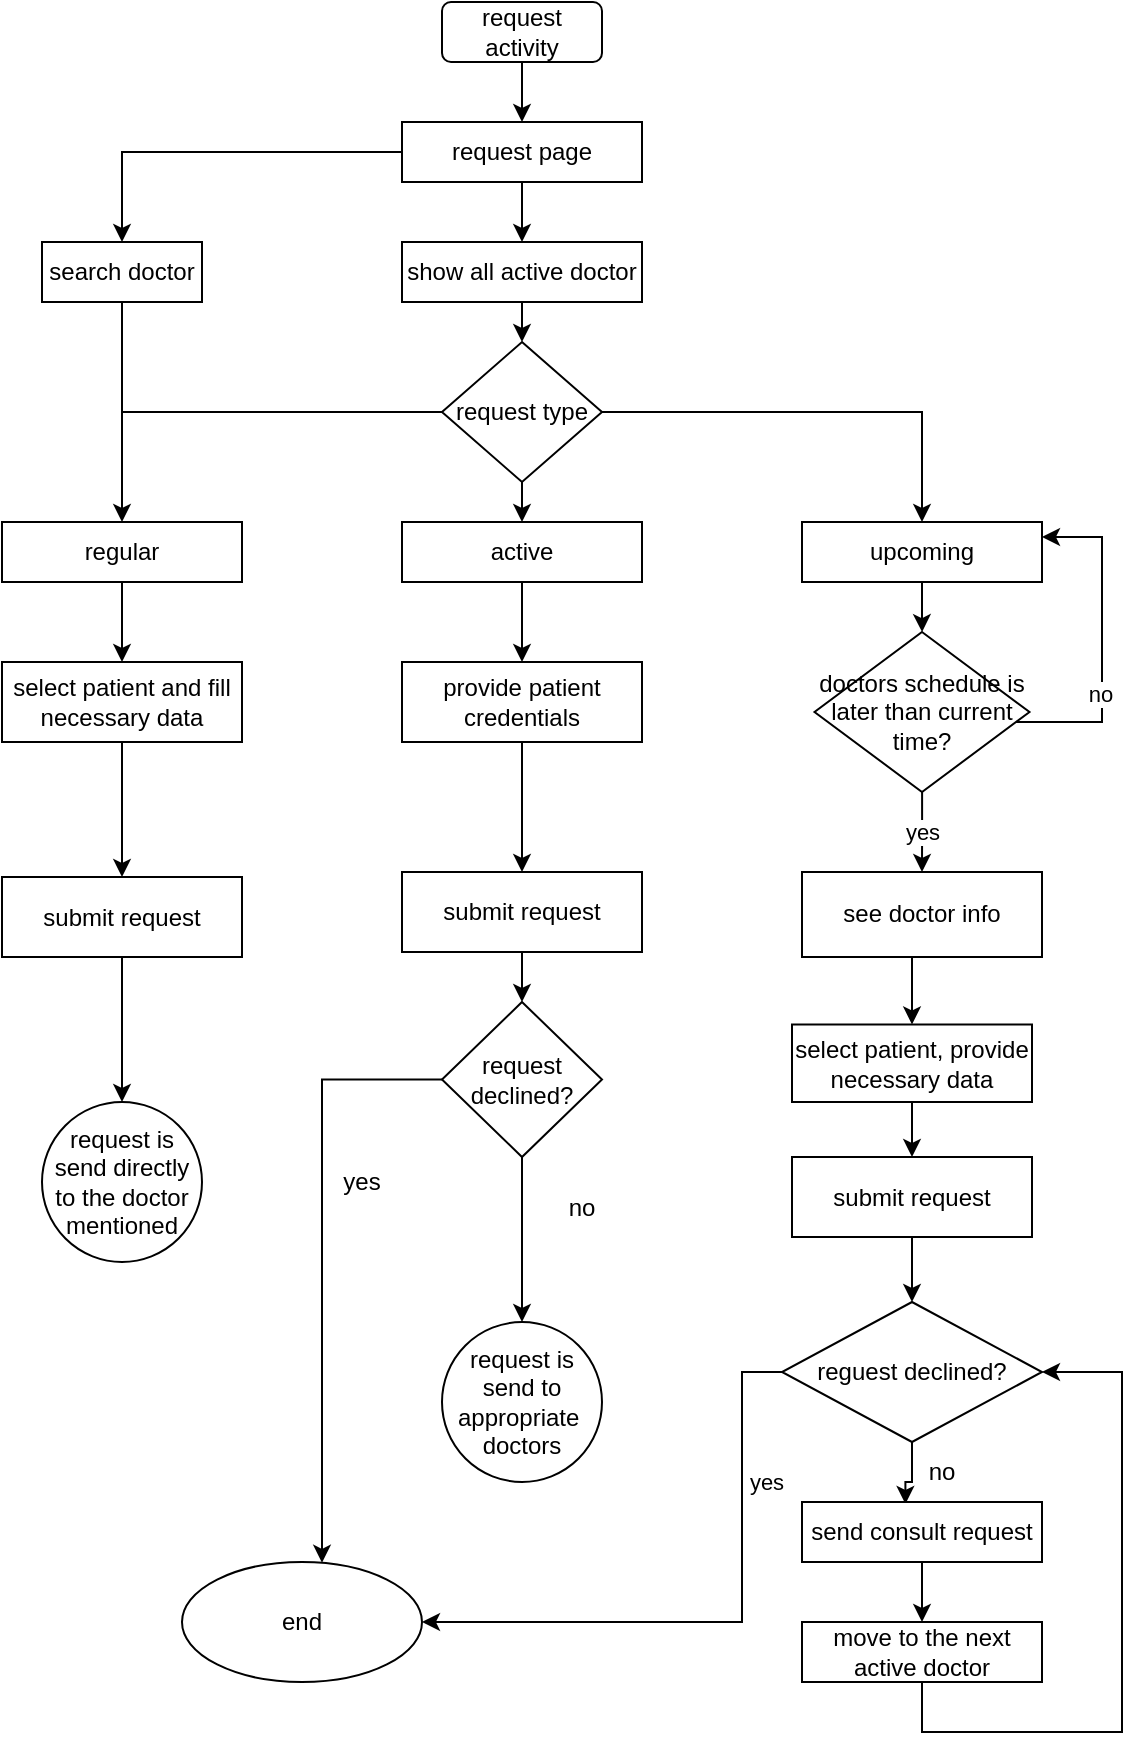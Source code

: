 <mxfile version="21.1.1" type="github">
  <diagram id="C5RBs43oDa-KdzZeNtuy" name="Page-1">
    <mxGraphModel dx="1674" dy="704" grid="1" gridSize="10" guides="1" tooltips="1" connect="1" arrows="1" fold="1" page="1" pageScale="1" pageWidth="827" pageHeight="1169" math="0" shadow="0">
      <root>
        <mxCell id="WIyWlLk6GJQsqaUBKTNV-0" />
        <mxCell id="WIyWlLk6GJQsqaUBKTNV-1" parent="WIyWlLk6GJQsqaUBKTNV-0" />
        <mxCell id="nQeolu39O7KRunp5My-d-2" value="" style="edgeStyle=orthogonalEdgeStyle;rounded=0;orthogonalLoop=1;jettySize=auto;html=1;" parent="WIyWlLk6GJQsqaUBKTNV-1" source="nQeolu39O7KRunp5My-d-0" target="nQeolu39O7KRunp5My-d-1" edge="1">
          <mxGeometry relative="1" as="geometry" />
        </mxCell>
        <mxCell id="nQeolu39O7KRunp5My-d-0" value="request activity" style="rounded=1;whiteSpace=wrap;html=1;" parent="WIyWlLk6GJQsqaUBKTNV-1" vertex="1">
          <mxGeometry x="380" y="100" width="80" height="30" as="geometry" />
        </mxCell>
        <mxCell id="nQeolu39O7KRunp5My-d-9" style="edgeStyle=orthogonalEdgeStyle;rounded=0;orthogonalLoop=1;jettySize=auto;html=1;exitX=0.5;exitY=1;exitDx=0;exitDy=0;entryX=0.5;entryY=0;entryDx=0;entryDy=0;" parent="WIyWlLk6GJQsqaUBKTNV-1" source="nQeolu39O7KRunp5My-d-1" target="nQeolu39O7KRunp5My-d-3" edge="1">
          <mxGeometry relative="1" as="geometry" />
        </mxCell>
        <mxCell id="nQeolu39O7KRunp5My-d-18" style="edgeStyle=orthogonalEdgeStyle;rounded=0;orthogonalLoop=1;jettySize=auto;html=1;entryX=0.5;entryY=0;entryDx=0;entryDy=0;" parent="WIyWlLk6GJQsqaUBKTNV-1" source="nQeolu39O7KRunp5My-d-1" target="nQeolu39O7KRunp5My-d-17" edge="1">
          <mxGeometry relative="1" as="geometry" />
        </mxCell>
        <mxCell id="nQeolu39O7KRunp5My-d-1" value="request page" style="rounded=0;whiteSpace=wrap;html=1;" parent="WIyWlLk6GJQsqaUBKTNV-1" vertex="1">
          <mxGeometry x="360" y="160" width="120" height="30" as="geometry" />
        </mxCell>
        <mxCell id="nQeolu39O7KRunp5My-d-10" style="edgeStyle=orthogonalEdgeStyle;rounded=0;orthogonalLoop=1;jettySize=auto;html=1;exitX=0.5;exitY=1;exitDx=0;exitDy=0;entryX=0.5;entryY=0;entryDx=0;entryDy=0;" parent="WIyWlLk6GJQsqaUBKTNV-1" source="nQeolu39O7KRunp5My-d-3" target="nQeolu39O7KRunp5My-d-5" edge="1">
          <mxGeometry relative="1" as="geometry" />
        </mxCell>
        <mxCell id="nQeolu39O7KRunp5My-d-3" value="show all active doctor" style="rounded=0;whiteSpace=wrap;html=1;" parent="WIyWlLk6GJQsqaUBKTNV-1" vertex="1">
          <mxGeometry x="360" y="220" width="120" height="30" as="geometry" />
        </mxCell>
        <mxCell id="nQeolu39O7KRunp5My-d-16" value="" style="edgeStyle=orthogonalEdgeStyle;rounded=0;orthogonalLoop=1;jettySize=auto;html=1;" parent="WIyWlLk6GJQsqaUBKTNV-1" source="nQeolu39O7KRunp5My-d-4" target="nQeolu39O7KRunp5My-d-15" edge="1">
          <mxGeometry relative="1" as="geometry" />
        </mxCell>
        <mxCell id="nQeolu39O7KRunp5My-d-4" value="active" style="rounded=0;whiteSpace=wrap;html=1;" parent="WIyWlLk6GJQsqaUBKTNV-1" vertex="1">
          <mxGeometry x="360" y="360" width="120" height="30" as="geometry" />
        </mxCell>
        <mxCell id="nQeolu39O7KRunp5My-d-11" style="edgeStyle=orthogonalEdgeStyle;rounded=0;orthogonalLoop=1;jettySize=auto;html=1;entryX=0.5;entryY=0;entryDx=0;entryDy=0;" parent="WIyWlLk6GJQsqaUBKTNV-1" source="nQeolu39O7KRunp5My-d-5" target="nQeolu39O7KRunp5My-d-6" edge="1">
          <mxGeometry relative="1" as="geometry" />
        </mxCell>
        <mxCell id="nQeolu39O7KRunp5My-d-13" style="edgeStyle=orthogonalEdgeStyle;rounded=0;orthogonalLoop=1;jettySize=auto;html=1;entryX=0.5;entryY=0;entryDx=0;entryDy=0;" parent="WIyWlLk6GJQsqaUBKTNV-1" source="nQeolu39O7KRunp5My-d-5" target="nQeolu39O7KRunp5My-d-7" edge="1">
          <mxGeometry relative="1" as="geometry">
            <Array as="points">
              <mxPoint x="220" y="305" />
            </Array>
          </mxGeometry>
        </mxCell>
        <mxCell id="nQeolu39O7KRunp5My-d-14" style="edgeStyle=orthogonalEdgeStyle;rounded=0;orthogonalLoop=1;jettySize=auto;html=1;exitX=0.5;exitY=1;exitDx=0;exitDy=0;entryX=0.5;entryY=0;entryDx=0;entryDy=0;" parent="WIyWlLk6GJQsqaUBKTNV-1" source="nQeolu39O7KRunp5My-d-5" target="nQeolu39O7KRunp5My-d-4" edge="1">
          <mxGeometry relative="1" as="geometry" />
        </mxCell>
        <mxCell id="nQeolu39O7KRunp5My-d-5" value="request type" style="rhombus;whiteSpace=wrap;html=1;" parent="WIyWlLk6GJQsqaUBKTNV-1" vertex="1">
          <mxGeometry x="380" y="270" width="80" height="70" as="geometry" />
        </mxCell>
        <mxCell id="nQeolu39O7KRunp5My-d-34" value="" style="edgeStyle=orthogonalEdgeStyle;rounded=0;orthogonalLoop=1;jettySize=auto;html=1;" parent="WIyWlLk6GJQsqaUBKTNV-1" source="nQeolu39O7KRunp5My-d-6" target="nQeolu39O7KRunp5My-d-33" edge="1">
          <mxGeometry relative="1" as="geometry" />
        </mxCell>
        <mxCell id="nQeolu39O7KRunp5My-d-6" value="upcoming" style="rounded=0;whiteSpace=wrap;html=1;" parent="WIyWlLk6GJQsqaUBKTNV-1" vertex="1">
          <mxGeometry x="560" y="360" width="120" height="30" as="geometry" />
        </mxCell>
        <mxCell id="nQeolu39O7KRunp5My-d-24" style="edgeStyle=orthogonalEdgeStyle;rounded=0;orthogonalLoop=1;jettySize=auto;html=1;entryX=0.5;entryY=0;entryDx=0;entryDy=0;" parent="WIyWlLk6GJQsqaUBKTNV-1" source="nQeolu39O7KRunp5My-d-7" target="nQeolu39O7KRunp5My-d-23" edge="1">
          <mxGeometry relative="1" as="geometry" />
        </mxCell>
        <mxCell id="nQeolu39O7KRunp5My-d-7" value="regular" style="rounded=0;whiteSpace=wrap;html=1;" parent="WIyWlLk6GJQsqaUBKTNV-1" vertex="1">
          <mxGeometry x="160" y="360" width="120" height="30" as="geometry" />
        </mxCell>
        <mxCell id="mFP7Qt5zHZabrtnTuGBO-2" style="edgeStyle=orthogonalEdgeStyle;rounded=0;orthogonalLoop=1;jettySize=auto;html=1;exitX=0.5;exitY=1;exitDx=0;exitDy=0;entryX=0.5;entryY=0;entryDx=0;entryDy=0;" parent="WIyWlLk6GJQsqaUBKTNV-1" source="nQeolu39O7KRunp5My-d-15" target="nQeolu39O7KRunp5My-d-29" edge="1">
          <mxGeometry relative="1" as="geometry" />
        </mxCell>
        <mxCell id="nQeolu39O7KRunp5My-d-15" value="provide patient credentials" style="rounded=0;whiteSpace=wrap;html=1;" parent="WIyWlLk6GJQsqaUBKTNV-1" vertex="1">
          <mxGeometry x="360" y="430" width="120" height="40" as="geometry" />
        </mxCell>
        <mxCell id="nQeolu39O7KRunp5My-d-17" value="search doctor" style="rounded=0;whiteSpace=wrap;html=1;" parent="WIyWlLk6GJQsqaUBKTNV-1" vertex="1">
          <mxGeometry x="180" y="220" width="80" height="30" as="geometry" />
        </mxCell>
        <mxCell id="nQeolu39O7KRunp5My-d-22" value="" style="endArrow=none;html=1;rounded=0;entryX=0.5;entryY=1;entryDx=0;entryDy=0;" parent="WIyWlLk6GJQsqaUBKTNV-1" target="nQeolu39O7KRunp5My-d-17" edge="1">
          <mxGeometry width="50" height="50" relative="1" as="geometry">
            <mxPoint x="220" y="340" as="sourcePoint" />
            <mxPoint x="220" y="290" as="targetPoint" />
          </mxGeometry>
        </mxCell>
        <mxCell id="nQeolu39O7KRunp5My-d-26" style="edgeStyle=orthogonalEdgeStyle;rounded=0;orthogonalLoop=1;jettySize=auto;html=1;entryX=0.5;entryY=0;entryDx=0;entryDy=0;" parent="WIyWlLk6GJQsqaUBKTNV-1" source="nQeolu39O7KRunp5My-d-23" target="nQeolu39O7KRunp5My-d-25" edge="1">
          <mxGeometry relative="1" as="geometry" />
        </mxCell>
        <mxCell id="nQeolu39O7KRunp5My-d-23" value="select patient and fill necessary data" style="rounded=0;whiteSpace=wrap;html=1;" parent="WIyWlLk6GJQsqaUBKTNV-1" vertex="1">
          <mxGeometry x="160" y="430" width="120" height="40" as="geometry" />
        </mxCell>
        <mxCell id="nQeolu39O7KRunp5My-d-28" style="edgeStyle=orthogonalEdgeStyle;rounded=0;orthogonalLoop=1;jettySize=auto;html=1;entryX=0.5;entryY=0;entryDx=0;entryDy=0;" parent="WIyWlLk6GJQsqaUBKTNV-1" source="nQeolu39O7KRunp5My-d-25" target="nQeolu39O7KRunp5My-d-27" edge="1">
          <mxGeometry relative="1" as="geometry" />
        </mxCell>
        <mxCell id="nQeolu39O7KRunp5My-d-25" value="submit request" style="rounded=0;whiteSpace=wrap;html=1;" parent="WIyWlLk6GJQsqaUBKTNV-1" vertex="1">
          <mxGeometry x="160" y="537.5" width="120" height="40" as="geometry" />
        </mxCell>
        <mxCell id="nQeolu39O7KRunp5My-d-27" value="request is send directly to the doctor mentioned" style="ellipse;whiteSpace=wrap;html=1;aspect=fixed;" parent="WIyWlLk6GJQsqaUBKTNV-1" vertex="1">
          <mxGeometry x="180" y="650" width="80" height="80" as="geometry" />
        </mxCell>
        <mxCell id="mFP7Qt5zHZabrtnTuGBO-3" style="edgeStyle=orthogonalEdgeStyle;rounded=0;orthogonalLoop=1;jettySize=auto;html=1;" parent="WIyWlLk6GJQsqaUBKTNV-1" source="nQeolu39O7KRunp5My-d-29" target="mFP7Qt5zHZabrtnTuGBO-0" edge="1">
          <mxGeometry relative="1" as="geometry" />
        </mxCell>
        <mxCell id="nQeolu39O7KRunp5My-d-29" value="submit request" style="rounded=0;whiteSpace=wrap;html=1;" parent="WIyWlLk6GJQsqaUBKTNV-1" vertex="1">
          <mxGeometry x="360" y="535" width="120" height="40" as="geometry" />
        </mxCell>
        <mxCell id="nQeolu39O7KRunp5My-d-30" value="request is send to appropriate&amp;nbsp; doctors" style="ellipse;whiteSpace=wrap;html=1;aspect=fixed;" parent="WIyWlLk6GJQsqaUBKTNV-1" vertex="1">
          <mxGeometry x="380" y="760" width="80" height="80" as="geometry" />
        </mxCell>
        <mxCell id="nQeolu39O7KRunp5My-d-36" style="edgeStyle=orthogonalEdgeStyle;rounded=0;orthogonalLoop=1;jettySize=auto;html=1;entryX=1;entryY=0.25;entryDx=0;entryDy=0;" parent="WIyWlLk6GJQsqaUBKTNV-1" source="nQeolu39O7KRunp5My-d-33" target="nQeolu39O7KRunp5My-d-6" edge="1">
          <mxGeometry relative="1" as="geometry">
            <mxPoint x="720" y="400" as="targetPoint" />
            <Array as="points">
              <mxPoint x="710" y="460" />
              <mxPoint x="710" y="368" />
            </Array>
          </mxGeometry>
        </mxCell>
        <mxCell id="nQeolu39O7KRunp5My-d-40" value="no" style="edgeLabel;html=1;align=center;verticalAlign=middle;resizable=0;points=[];" parent="nQeolu39O7KRunp5My-d-36" vertex="1" connectable="0">
          <mxGeometry x="-0.304" y="1" relative="1" as="geometry">
            <mxPoint as="offset" />
          </mxGeometry>
        </mxCell>
        <mxCell id="nQeolu39O7KRunp5My-d-41" value="yes" style="edgeStyle=orthogonalEdgeStyle;rounded=0;orthogonalLoop=1;jettySize=auto;html=1;" parent="WIyWlLk6GJQsqaUBKTNV-1" source="nQeolu39O7KRunp5My-d-33" target="nQeolu39O7KRunp5My-d-38" edge="1">
          <mxGeometry relative="1" as="geometry" />
        </mxCell>
        <mxCell id="nQeolu39O7KRunp5My-d-33" value="doctors schedule is later than current time?" style="rhombus;whiteSpace=wrap;html=1;" parent="WIyWlLk6GJQsqaUBKTNV-1" vertex="1">
          <mxGeometry x="566.25" y="415" width="107.5" height="80" as="geometry" />
        </mxCell>
        <mxCell id="nQeolu39O7KRunp5My-d-43" style="edgeStyle=orthogonalEdgeStyle;rounded=0;orthogonalLoop=1;jettySize=auto;html=1;exitX=0.5;exitY=1;exitDx=0;exitDy=0;entryX=0.5;entryY=0;entryDx=0;entryDy=0;" parent="WIyWlLk6GJQsqaUBKTNV-1" source="nQeolu39O7KRunp5My-d-38" target="nQeolu39O7KRunp5My-d-42" edge="1">
          <mxGeometry relative="1" as="geometry" />
        </mxCell>
        <mxCell id="nQeolu39O7KRunp5My-d-38" value="see doctor info" style="rounded=0;whiteSpace=wrap;html=1;" parent="WIyWlLk6GJQsqaUBKTNV-1" vertex="1">
          <mxGeometry x="560" y="535" width="120" height="42.5" as="geometry" />
        </mxCell>
        <mxCell id="nQeolu39O7KRunp5My-d-46" value="" style="edgeStyle=orthogonalEdgeStyle;rounded=0;orthogonalLoop=1;jettySize=auto;html=1;" parent="WIyWlLk6GJQsqaUBKTNV-1" source="nQeolu39O7KRunp5My-d-42" target="nQeolu39O7KRunp5My-d-44" edge="1">
          <mxGeometry relative="1" as="geometry" />
        </mxCell>
        <mxCell id="nQeolu39O7KRunp5My-d-42" value="select patient, provide necessary data" style="rounded=0;whiteSpace=wrap;html=1;" parent="WIyWlLk6GJQsqaUBKTNV-1" vertex="1">
          <mxGeometry x="555" y="611.25" width="120" height="38.75" as="geometry" />
        </mxCell>
        <mxCell id="mFP7Qt5zHZabrtnTuGBO-25" style="edgeStyle=orthogonalEdgeStyle;rounded=0;orthogonalLoop=1;jettySize=auto;html=1;entryX=0.5;entryY=0;entryDx=0;entryDy=0;" parent="WIyWlLk6GJQsqaUBKTNV-1" source="nQeolu39O7KRunp5My-d-44" target="mFP7Qt5zHZabrtnTuGBO-18" edge="1">
          <mxGeometry relative="1" as="geometry" />
        </mxCell>
        <mxCell id="nQeolu39O7KRunp5My-d-44" value="submit request" style="rounded=0;whiteSpace=wrap;html=1;" parent="WIyWlLk6GJQsqaUBKTNV-1" vertex="1">
          <mxGeometry x="555" y="677.5" width="120" height="40" as="geometry" />
        </mxCell>
        <mxCell id="mFP7Qt5zHZabrtnTuGBO-14" style="edgeStyle=orthogonalEdgeStyle;rounded=0;orthogonalLoop=1;jettySize=auto;html=1;exitX=0.5;exitY=1;exitDx=0;exitDy=0;entryX=0.5;entryY=0;entryDx=0;entryDy=0;" parent="WIyWlLk6GJQsqaUBKTNV-1" source="mFP7Qt5zHZabrtnTuGBO-0" target="nQeolu39O7KRunp5My-d-30" edge="1">
          <mxGeometry relative="1" as="geometry">
            <Array as="points">
              <mxPoint x="420" y="720" />
              <mxPoint x="420" y="720" />
            </Array>
          </mxGeometry>
        </mxCell>
        <mxCell id="26G_5PfqMF69jZQpJsCZ-0" style="edgeStyle=orthogonalEdgeStyle;rounded=0;orthogonalLoop=1;jettySize=auto;html=1;" edge="1" parent="WIyWlLk6GJQsqaUBKTNV-1" source="mFP7Qt5zHZabrtnTuGBO-0" target="26G_5PfqMF69jZQpJsCZ-1">
          <mxGeometry relative="1" as="geometry">
            <mxPoint x="320" y="780" as="targetPoint" />
            <Array as="points">
              <mxPoint x="320" y="639" />
            </Array>
          </mxGeometry>
        </mxCell>
        <mxCell id="mFP7Qt5zHZabrtnTuGBO-0" value="request declined?" style="rhombus;whiteSpace=wrap;html=1;" parent="WIyWlLk6GJQsqaUBKTNV-1" vertex="1">
          <mxGeometry x="380" y="600" width="80" height="77.5" as="geometry" />
        </mxCell>
        <mxCell id="mFP7Qt5zHZabrtnTuGBO-17" value="yes" style="edgeLabel;html=1;align=center;verticalAlign=middle;resizable=0;points=[];" parent="WIyWlLk6GJQsqaUBKTNV-1" vertex="1" connectable="0">
          <mxGeometry x="540" y="835.0" as="geometry">
            <mxPoint x="2" y="5" as="offset" />
          </mxGeometry>
        </mxCell>
        <mxCell id="mFP7Qt5zHZabrtnTuGBO-28" style="edgeStyle=orthogonalEdgeStyle;rounded=0;orthogonalLoop=1;jettySize=auto;html=1;entryX=0.431;entryY=0.033;entryDx=0;entryDy=0;entryPerimeter=0;" parent="WIyWlLk6GJQsqaUBKTNV-1" source="mFP7Qt5zHZabrtnTuGBO-18" target="mFP7Qt5zHZabrtnTuGBO-20" edge="1">
          <mxGeometry relative="1" as="geometry" />
        </mxCell>
        <mxCell id="mFP7Qt5zHZabrtnTuGBO-31" style="edgeStyle=orthogonalEdgeStyle;rounded=0;orthogonalLoop=1;jettySize=auto;html=1;entryX=1;entryY=0.5;entryDx=0;entryDy=0;" parent="WIyWlLk6GJQsqaUBKTNV-1" source="mFP7Qt5zHZabrtnTuGBO-18" target="26G_5PfqMF69jZQpJsCZ-1" edge="1">
          <mxGeometry relative="1" as="geometry">
            <Array as="points">
              <mxPoint x="530" y="785" />
              <mxPoint x="530" y="910" />
            </Array>
          </mxGeometry>
        </mxCell>
        <mxCell id="mFP7Qt5zHZabrtnTuGBO-18" value="reguest declined?" style="rhombus;whiteSpace=wrap;html=1;" parent="WIyWlLk6GJQsqaUBKTNV-1" vertex="1">
          <mxGeometry x="550" y="750" width="130" height="70" as="geometry" />
        </mxCell>
        <mxCell id="mFP7Qt5zHZabrtnTuGBO-29" value="" style="edgeStyle=orthogonalEdgeStyle;rounded=0;orthogonalLoop=1;jettySize=auto;html=1;" parent="WIyWlLk6GJQsqaUBKTNV-1" source="mFP7Qt5zHZabrtnTuGBO-20" target="mFP7Qt5zHZabrtnTuGBO-22" edge="1">
          <mxGeometry relative="1" as="geometry" />
        </mxCell>
        <mxCell id="mFP7Qt5zHZabrtnTuGBO-20" value="send consult request" style="rounded=0;whiteSpace=wrap;html=1;" parent="WIyWlLk6GJQsqaUBKTNV-1" vertex="1">
          <mxGeometry x="560" y="850" width="120" height="30" as="geometry" />
        </mxCell>
        <mxCell id="mFP7Qt5zHZabrtnTuGBO-21" style="edgeStyle=orthogonalEdgeStyle;rounded=0;orthogonalLoop=1;jettySize=auto;html=1;entryX=1;entryY=0.5;entryDx=0;entryDy=0;" parent="WIyWlLk6GJQsqaUBKTNV-1" source="mFP7Qt5zHZabrtnTuGBO-22" target="mFP7Qt5zHZabrtnTuGBO-18" edge="1">
          <mxGeometry relative="1" as="geometry">
            <Array as="points">
              <mxPoint x="720" y="965" />
              <mxPoint x="720" y="785" />
            </Array>
          </mxGeometry>
        </mxCell>
        <mxCell id="mFP7Qt5zHZabrtnTuGBO-22" value="move to the next active doctor" style="rounded=0;whiteSpace=wrap;html=1;" parent="WIyWlLk6GJQsqaUBKTNV-1" vertex="1">
          <mxGeometry x="560" y="910" width="120" height="30" as="geometry" />
        </mxCell>
        <mxCell id="mFP7Qt5zHZabrtnTuGBO-23" value="no" style="text;html=1;strokeColor=none;fillColor=none;align=center;verticalAlign=middle;whiteSpace=wrap;rounded=0;" parent="WIyWlLk6GJQsqaUBKTNV-1" vertex="1">
          <mxGeometry x="600" y="820" width="60" height="30" as="geometry" />
        </mxCell>
        <mxCell id="mFP7Qt5zHZabrtnTuGBO-30" style="edgeStyle=orthogonalEdgeStyle;rounded=0;orthogonalLoop=1;jettySize=auto;html=1;exitX=0.5;exitY=1;exitDx=0;exitDy=0;" parent="WIyWlLk6GJQsqaUBKTNV-1" source="mFP7Qt5zHZabrtnTuGBO-22" target="mFP7Qt5zHZabrtnTuGBO-22" edge="1">
          <mxGeometry relative="1" as="geometry" />
        </mxCell>
        <mxCell id="26G_5PfqMF69jZQpJsCZ-1" value="end" style="ellipse;whiteSpace=wrap;html=1;" vertex="1" parent="WIyWlLk6GJQsqaUBKTNV-1">
          <mxGeometry x="250" y="880" width="120" height="60" as="geometry" />
        </mxCell>
        <mxCell id="26G_5PfqMF69jZQpJsCZ-2" value="yes" style="text;html=1;strokeColor=none;fillColor=none;align=center;verticalAlign=middle;whiteSpace=wrap;rounded=0;" vertex="1" parent="WIyWlLk6GJQsqaUBKTNV-1">
          <mxGeometry x="310" y="675" width="60" height="30" as="geometry" />
        </mxCell>
        <mxCell id="26G_5PfqMF69jZQpJsCZ-3" value="no" style="text;html=1;strokeColor=none;fillColor=none;align=center;verticalAlign=middle;whiteSpace=wrap;rounded=0;" vertex="1" parent="WIyWlLk6GJQsqaUBKTNV-1">
          <mxGeometry x="420" y="687.5" width="60" height="30" as="geometry" />
        </mxCell>
      </root>
    </mxGraphModel>
  </diagram>
</mxfile>
